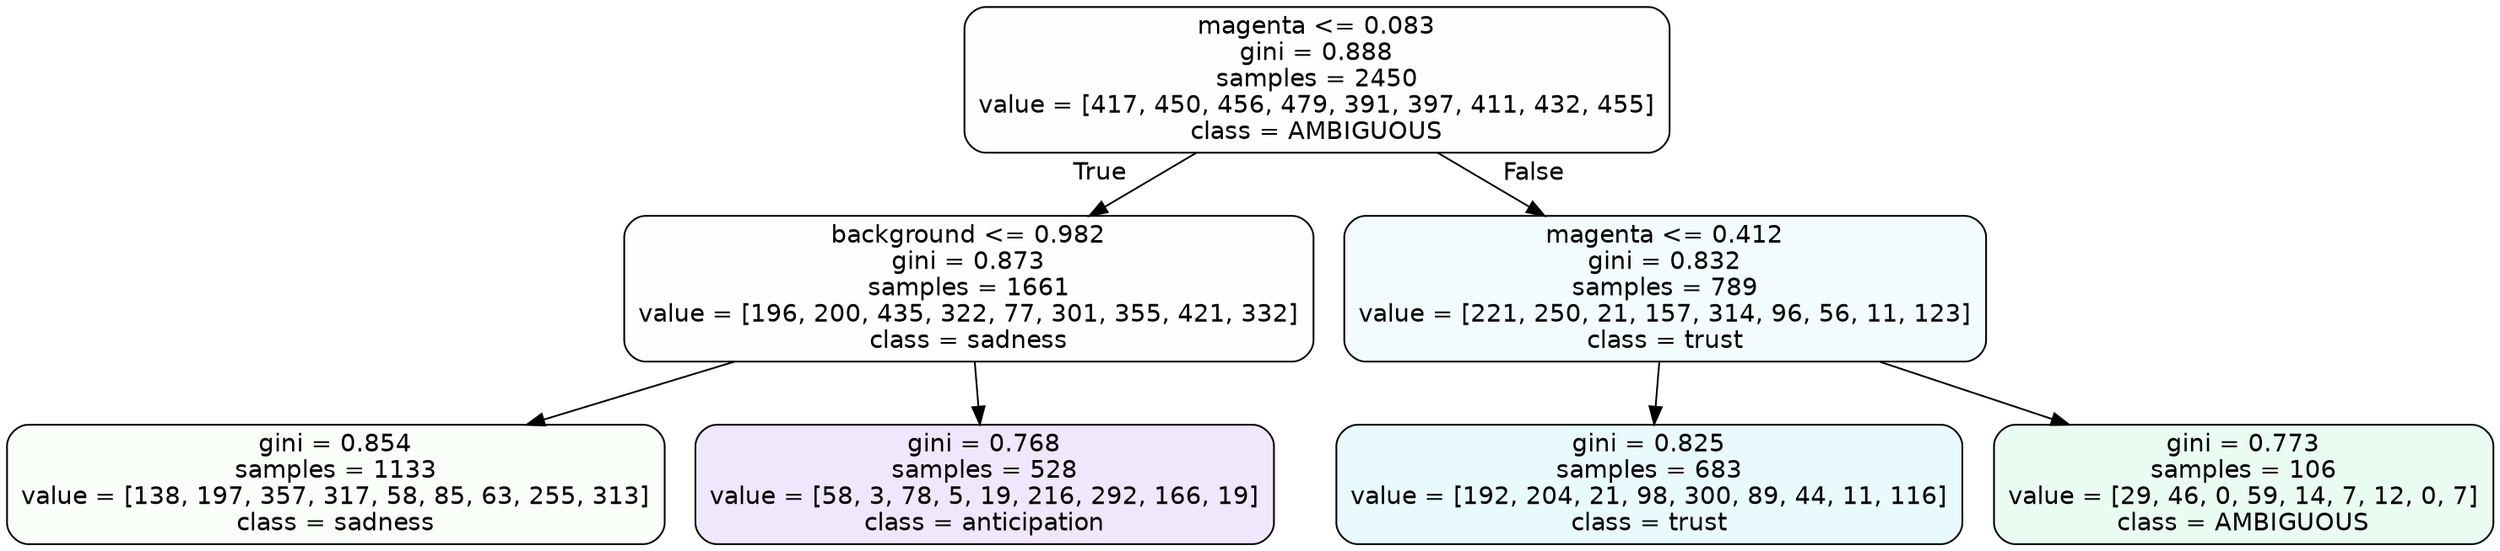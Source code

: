 digraph Tree {
node [shape=box, style="filled, rounded", color="black", fontname=helvetica] ;
edge [fontname=helvetica] ;
0 [label="magenta <= 0.083\ngini = 0.888\nsamples = 2450\nvalue = [417, 450, 456, 479, 391, 397, 411, 432, 455]\nclass = AMBIGUOUS", fillcolor="#39e58102"] ;
1 [label="background <= 0.982\ngini = 0.873\nsamples = 1661\nvalue = [196, 200, 435, 322, 77, 301, 355, 421, 332]\nclass = sadness", fillcolor="#64e53902"] ;
0 -> 1 [labeldistance=2.5, labelangle=45, headlabel="True"] ;
2 [label="gini = 0.854\nsamples = 1133\nvalue = [138, 197, 357, 317, 58, 85, 63, 255, 313]\nclass = sadness", fillcolor="#64e53907"] ;
1 -> 2 ;
3 [label="gini = 0.768\nsamples = 528\nvalue = [58, 3, 78, 5, 19, 216, 292, 166, 19]\nclass = anticipation", fillcolor="#8139e51e"] ;
1 -> 3 ;
4 [label="magenta <= 0.412\ngini = 0.832\nsamples = 789\nvalue = [221, 250, 21, 157, 314, 96, 56, 11, 123]\nclass = trust", fillcolor="#39d7e510"] ;
0 -> 4 [labeldistance=2.5, labelangle=-45, headlabel="False"] ;
5 [label="gini = 0.825\nsamples = 683\nvalue = [192, 204, 21, 98, 300, 89, 44, 11, 116]\nclass = trust", fillcolor="#39d7e51c"] ;
4 -> 5 ;
6 [label="gini = 0.773\nsamples = 106\nvalue = [29, 46, 0, 59, 14, 7, 12, 0, 7]\nclass = AMBIGUOUS", fillcolor="#39e5811a"] ;
4 -> 6 ;
}